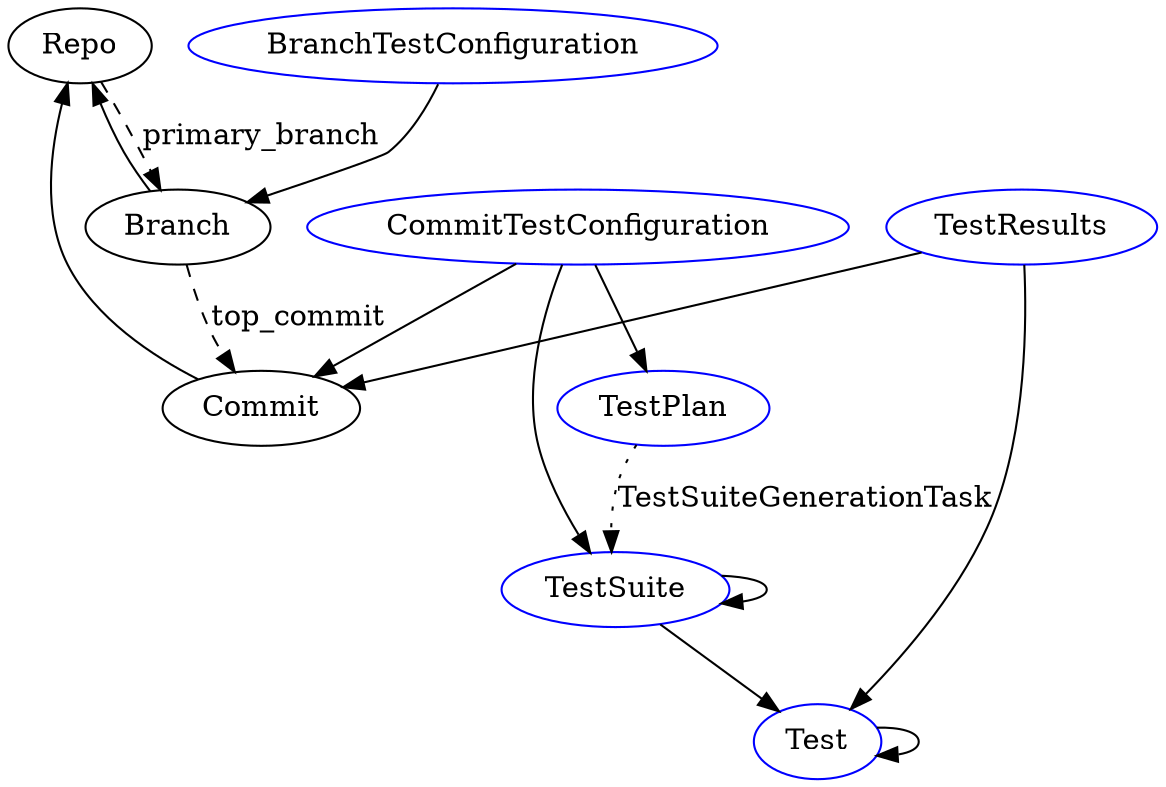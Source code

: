 digraph G {
	graph [layout=dot rankdir=TB]

// This is just an example for you to use as a template.
// Edit as you like. Whenever you save a legal graph
// the layout in the graphviz window will be updated.

    // Repo Schema ODB Types
    node [color=black, shape=oval]
	Repo

    Branch
    Commit
    Commit

    // node [color=black, shape=box]
    // RepoConfig

    // Repo Schema Edges
	//Repo -> RepoConfig

    Branch -> Repo
    Repo -> Branch [label=primary_branch style=dashed]

    Commit -> Repo
    Branch -> Commit [label=top_commit style=dashed]

    // Test Schema ODB Types
    node [color=blue, shape=oval]
    BranchTestConfiguration
    CommitTestConfiguration
    TestPlan
    TestSuite
    Test

    TestResults

    // Test Schema Auxiliary Types
    // node [color=blue, shape=box]
    // TestFilter
    // TestConfiguration
    // Outcome
    // StageResult
    // TestRunResult

    // Test Schema Edges
    //TestConfiguration -> TestFilter
    BranchTestConfiguration -> Branch
    //BranchTestConfiguration -> TestConfiguration

    CommitTestConfiguration -> Commit
    CommitTestConfiguration -> TestPlan
    CommitTestConfiguration -> TestSuite
    //CommitTestConfiguration -> TestConfiguration

    TestSuite -> TestSuite
    TestSuite -> Test

    Test -> Test

    TestResults -> Test
    TestResults -> Commit
    //TestResults -> TestRunResult

    //TestRunResult -> Outcome
    //TestRunResult -> StageResult -> Outcome

   TestPlan -> TestSuite [label=TestSuiteGenerationTask, style=dotted]
}
